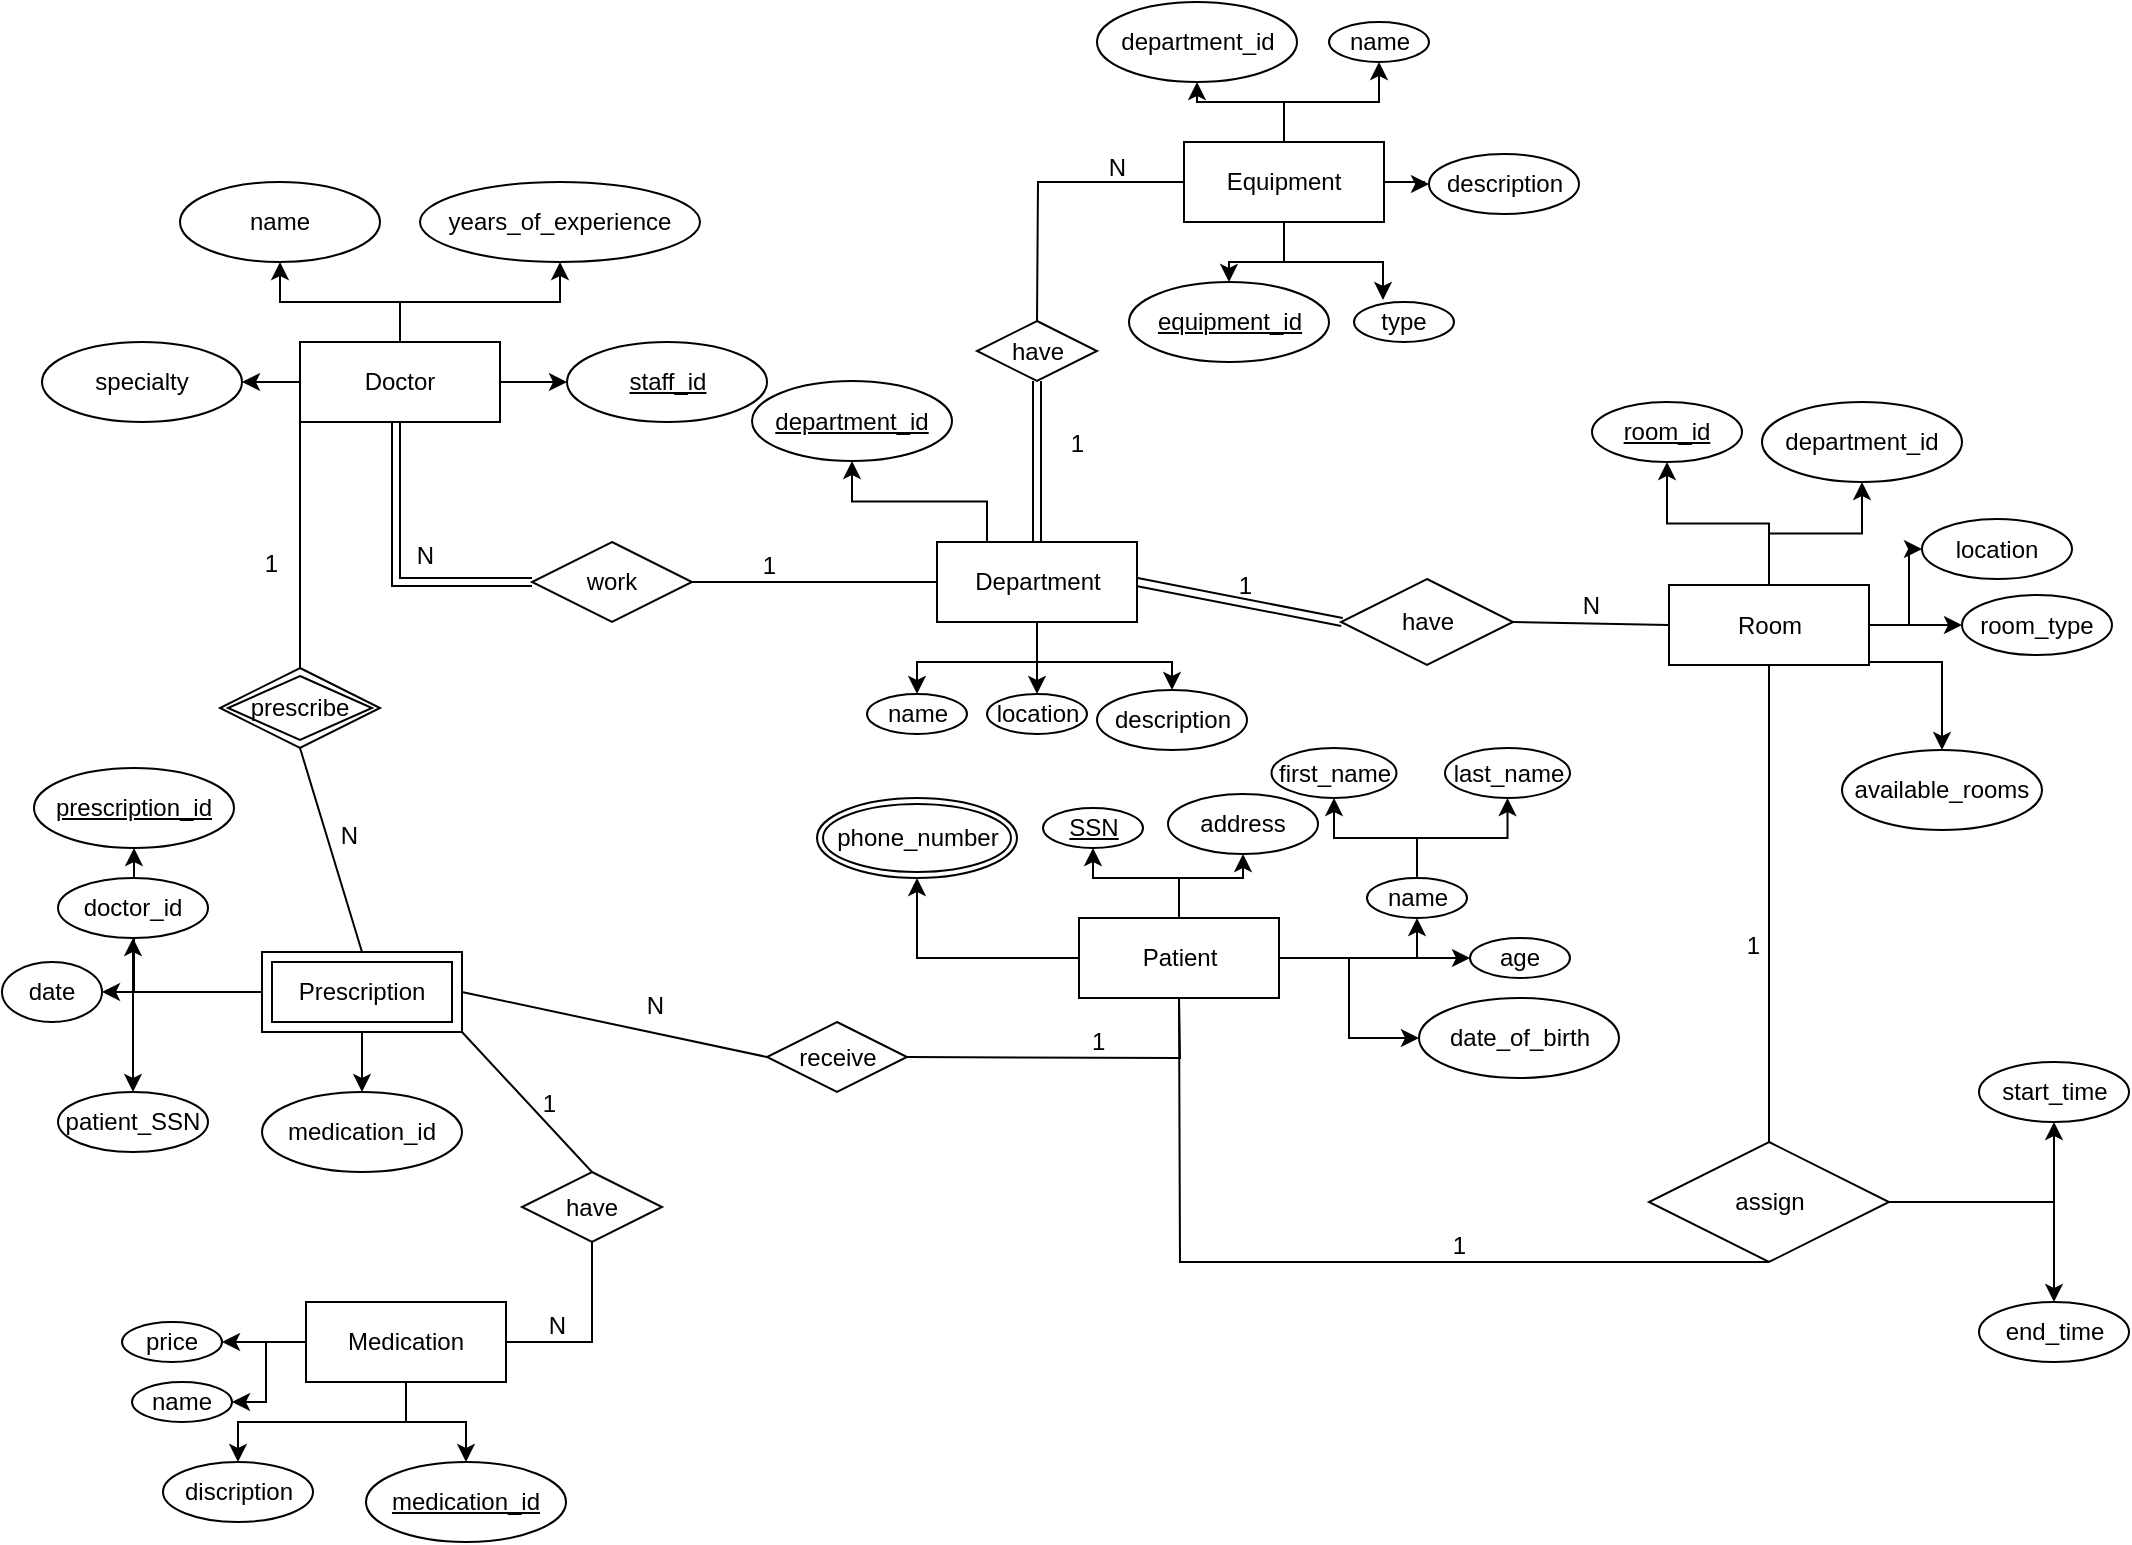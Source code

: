 <mxfile version="24.7.16">
  <diagram id="R2lEEEUBdFMjLlhIrx00" name="Page-1">
    <mxGraphModel dx="1046" dy="2235" grid="1" gridSize="10" guides="1" tooltips="1" connect="1" arrows="1" fold="1" page="1" pageScale="1" pageWidth="850" pageHeight="1100" math="0" shadow="0" extFonts="Permanent Marker^https://fonts.googleapis.com/css?family=Permanent+Marker">
      <root>
        <mxCell id="0" />
        <mxCell id="1" parent="0" />
        <mxCell id="dXFxLWVXOz6fQHLVA481-10" style="edgeStyle=orthogonalEdgeStyle;rounded=0;orthogonalLoop=1;jettySize=auto;html=1;" edge="1" parent="1" source="EnDhoQLiz2VgIZupC2fY-2" target="dXFxLWVXOz6fQHLVA481-9">
          <mxGeometry relative="1" as="geometry" />
        </mxCell>
        <mxCell id="dXFxLWVXOz6fQHLVA481-11" style="edgeStyle=orthogonalEdgeStyle;rounded=0;orthogonalLoop=1;jettySize=auto;html=1;" edge="1" parent="1" source="EnDhoQLiz2VgIZupC2fY-2" target="dXFxLWVXOz6fQHLVA481-8">
          <mxGeometry relative="1" as="geometry" />
        </mxCell>
        <mxCell id="dXFxLWVXOz6fQHLVA481-13" style="edgeStyle=orthogonalEdgeStyle;rounded=0;orthogonalLoop=1;jettySize=auto;html=1;" edge="1" parent="1" source="EnDhoQLiz2VgIZupC2fY-2" target="dXFxLWVXOz6fQHLVA481-12">
          <mxGeometry relative="1" as="geometry" />
        </mxCell>
        <mxCell id="dXFxLWVXOz6fQHLVA481-19" style="edgeStyle=orthogonalEdgeStyle;rounded=0;orthogonalLoop=1;jettySize=auto;html=1;" edge="1" parent="1" source="EnDhoQLiz2VgIZupC2fY-2" target="dXFxLWVXOz6fQHLVA481-7">
          <mxGeometry relative="1" as="geometry" />
        </mxCell>
        <mxCell id="EnDhoQLiz2VgIZupC2fY-2" value="Doctor" style="whiteSpace=wrap;html=1;align=center;" parent="1" vertex="1">
          <mxGeometry x="149" y="100" width="100" height="40" as="geometry" />
        </mxCell>
        <mxCell id="dXFxLWVXOz6fQHLVA481-22" style="edgeStyle=orthogonalEdgeStyle;rounded=0;orthogonalLoop=1;jettySize=auto;html=1;" edge="1" parent="1" source="dXFxLWVXOz6fQHLVA481-1" target="dXFxLWVXOz6fQHLVA481-21">
          <mxGeometry relative="1" as="geometry" />
        </mxCell>
        <mxCell id="dXFxLWVXOz6fQHLVA481-23" style="edgeStyle=orthogonalEdgeStyle;rounded=0;orthogonalLoop=1;jettySize=auto;html=1;" edge="1" parent="1" source="dXFxLWVXOz6fQHLVA481-1" target="dXFxLWVXOz6fQHLVA481-20">
          <mxGeometry relative="1" as="geometry" />
        </mxCell>
        <mxCell id="dXFxLWVXOz6fQHLVA481-119" style="edgeStyle=orthogonalEdgeStyle;rounded=0;orthogonalLoop=1;jettySize=auto;html=1;entryX=0.5;entryY=0;entryDx=0;entryDy=0;" edge="1" parent="1" source="dXFxLWVXOz6fQHLVA481-1" target="dXFxLWVXOz6fQHLVA481-16">
          <mxGeometry relative="1" as="geometry" />
        </mxCell>
        <mxCell id="dXFxLWVXOz6fQHLVA481-147" style="edgeStyle=orthogonalEdgeStyle;rounded=0;orthogonalLoop=1;jettySize=auto;html=1;exitX=0.25;exitY=0;exitDx=0;exitDy=0;" edge="1" parent="1" source="dXFxLWVXOz6fQHLVA481-1" target="dXFxLWVXOz6fQHLVA481-14">
          <mxGeometry relative="1" as="geometry" />
        </mxCell>
        <mxCell id="dXFxLWVXOz6fQHLVA481-1" value="Department" style="whiteSpace=wrap;html=1;align=center;" vertex="1" parent="1">
          <mxGeometry x="467.5" y="200" width="100" height="40" as="geometry" />
        </mxCell>
        <mxCell id="dXFxLWVXOz6fQHLVA481-48" style="edgeStyle=orthogonalEdgeStyle;rounded=0;orthogonalLoop=1;jettySize=auto;html=1;" edge="1" parent="1" source="dXFxLWVXOz6fQHLVA481-2" target="dXFxLWVXOz6fQHLVA481-45">
          <mxGeometry relative="1" as="geometry" />
        </mxCell>
        <mxCell id="dXFxLWVXOz6fQHLVA481-49" style="edgeStyle=orthogonalEdgeStyle;rounded=0;orthogonalLoop=1;jettySize=auto;html=1;" edge="1" parent="1" source="dXFxLWVXOz6fQHLVA481-2" target="dXFxLWVXOz6fQHLVA481-46">
          <mxGeometry relative="1" as="geometry" />
        </mxCell>
        <mxCell id="dXFxLWVXOz6fQHLVA481-50" style="edgeStyle=orthogonalEdgeStyle;rounded=0;orthogonalLoop=1;jettySize=auto;html=1;" edge="1" parent="1" source="dXFxLWVXOz6fQHLVA481-2" target="dXFxLWVXOz6fQHLVA481-47">
          <mxGeometry relative="1" as="geometry" />
        </mxCell>
        <mxCell id="dXFxLWVXOz6fQHLVA481-51" style="edgeStyle=orthogonalEdgeStyle;rounded=0;orthogonalLoop=1;jettySize=auto;html=1;" edge="1" parent="1" source="dXFxLWVXOz6fQHLVA481-2" target="dXFxLWVXOz6fQHLVA481-44">
          <mxGeometry relative="1" as="geometry" />
        </mxCell>
        <mxCell id="dXFxLWVXOz6fQHLVA481-2" value="Medication" style="whiteSpace=wrap;html=1;align=center;" vertex="1" parent="1">
          <mxGeometry x="152" y="580" width="100" height="40" as="geometry" />
        </mxCell>
        <mxCell id="dXFxLWVXOz6fQHLVA481-56" style="edgeStyle=orthogonalEdgeStyle;rounded=0;orthogonalLoop=1;jettySize=auto;html=1;" edge="1" parent="1" source="dXFxLWVXOz6fQHLVA481-3" target="dXFxLWVXOz6fQHLVA481-53">
          <mxGeometry relative="1" as="geometry" />
        </mxCell>
        <mxCell id="dXFxLWVXOz6fQHLVA481-57" style="edgeStyle=orthogonalEdgeStyle;rounded=0;orthogonalLoop=1;jettySize=auto;html=1;" edge="1" parent="1" source="dXFxLWVXOz6fQHLVA481-3" target="dXFxLWVXOz6fQHLVA481-52">
          <mxGeometry relative="1" as="geometry" />
        </mxCell>
        <mxCell id="dXFxLWVXOz6fQHLVA481-112" style="edgeStyle=orthogonalEdgeStyle;rounded=0;orthogonalLoop=1;jettySize=auto;html=1;" edge="1" parent="1" source="dXFxLWVXOz6fQHLVA481-3" target="dXFxLWVXOz6fQHLVA481-65">
          <mxGeometry relative="1" as="geometry" />
        </mxCell>
        <mxCell id="dXFxLWVXOz6fQHLVA481-113" style="edgeStyle=orthogonalEdgeStyle;rounded=0;orthogonalLoop=1;jettySize=auto;html=1;" edge="1" parent="1" source="dXFxLWVXOz6fQHLVA481-3" target="dXFxLWVXOz6fQHLVA481-64">
          <mxGeometry relative="1" as="geometry" />
        </mxCell>
        <mxCell id="dXFxLWVXOz6fQHLVA481-116" style="edgeStyle=orthogonalEdgeStyle;rounded=0;orthogonalLoop=1;jettySize=auto;html=1;" edge="1" parent="1" source="dXFxLWVXOz6fQHLVA481-3" target="dXFxLWVXOz6fQHLVA481-66">
          <mxGeometry relative="1" as="geometry" />
        </mxCell>
        <mxCell id="dXFxLWVXOz6fQHLVA481-3" value="Prescription" style="shape=ext;margin=3;double=1;whiteSpace=wrap;html=1;align=center;" vertex="1" parent="1">
          <mxGeometry x="130" y="405" width="100" height="40" as="geometry" />
        </mxCell>
        <mxCell id="dXFxLWVXOz6fQHLVA481-153" style="edgeStyle=orthogonalEdgeStyle;rounded=0;orthogonalLoop=1;jettySize=auto;html=1;entryX=0.5;entryY=1;entryDx=0;entryDy=0;" edge="1" parent="1" source="dXFxLWVXOz6fQHLVA481-4" target="dXFxLWVXOz6fQHLVA481-67">
          <mxGeometry relative="1" as="geometry" />
        </mxCell>
        <mxCell id="dXFxLWVXOz6fQHLVA481-154" style="edgeStyle=orthogonalEdgeStyle;rounded=0;orthogonalLoop=1;jettySize=auto;html=1;entryX=0.5;entryY=1;entryDx=0;entryDy=0;" edge="1" parent="1" source="dXFxLWVXOz6fQHLVA481-4" target="dXFxLWVXOz6fQHLVA481-70">
          <mxGeometry relative="1" as="geometry" />
        </mxCell>
        <mxCell id="dXFxLWVXOz6fQHLVA481-156" style="edgeStyle=orthogonalEdgeStyle;rounded=0;orthogonalLoop=1;jettySize=auto;html=1;entryX=0;entryY=0.5;entryDx=0;entryDy=0;" edge="1" parent="1" source="dXFxLWVXOz6fQHLVA481-4" target="dXFxLWVXOz6fQHLVA481-68">
          <mxGeometry relative="1" as="geometry" />
        </mxCell>
        <mxCell id="dXFxLWVXOz6fQHLVA481-157" style="edgeStyle=orthogonalEdgeStyle;rounded=0;orthogonalLoop=1;jettySize=auto;html=1;" edge="1" parent="1" source="dXFxLWVXOz6fQHLVA481-4" target="dXFxLWVXOz6fQHLVA481-69">
          <mxGeometry relative="1" as="geometry" />
        </mxCell>
        <mxCell id="dXFxLWVXOz6fQHLVA481-165" style="edgeStyle=orthogonalEdgeStyle;rounded=0;orthogonalLoop=1;jettySize=auto;html=1;" edge="1" parent="1" source="dXFxLWVXOz6fQHLVA481-4" target="dXFxLWVXOz6fQHLVA481-73">
          <mxGeometry relative="1" as="geometry">
            <Array as="points">
              <mxPoint x="970" y="260" />
            </Array>
          </mxGeometry>
        </mxCell>
        <mxCell id="dXFxLWVXOz6fQHLVA481-4" value="Room" style="whiteSpace=wrap;html=1;align=center;" vertex="1" parent="1">
          <mxGeometry x="833.5" y="221.5" width="100" height="40" as="geometry" />
        </mxCell>
        <mxCell id="dXFxLWVXOz6fQHLVA481-126" style="edgeStyle=orthogonalEdgeStyle;rounded=0;orthogonalLoop=1;jettySize=auto;html=1;" edge="1" parent="1" source="dXFxLWVXOz6fQHLVA481-5" target="dXFxLWVXOz6fQHLVA481-79">
          <mxGeometry relative="1" as="geometry" />
        </mxCell>
        <mxCell id="dXFxLWVXOz6fQHLVA481-127" style="edgeStyle=orthogonalEdgeStyle;rounded=0;orthogonalLoop=1;jettySize=auto;html=1;" edge="1" parent="1" source="dXFxLWVXOz6fQHLVA481-5" target="dXFxLWVXOz6fQHLVA481-74">
          <mxGeometry relative="1" as="geometry" />
        </mxCell>
        <mxCell id="dXFxLWVXOz6fQHLVA481-129" style="edgeStyle=orthogonalEdgeStyle;rounded=0;orthogonalLoop=1;jettySize=auto;html=1;" edge="1" parent="1" source="dXFxLWVXOz6fQHLVA481-5" target="dXFxLWVXOz6fQHLVA481-75">
          <mxGeometry relative="1" as="geometry" />
        </mxCell>
        <mxCell id="dXFxLWVXOz6fQHLVA481-130" style="edgeStyle=orthogonalEdgeStyle;rounded=0;orthogonalLoop=1;jettySize=auto;html=1;" edge="1" parent="1" source="dXFxLWVXOz6fQHLVA481-5" target="dXFxLWVXOz6fQHLVA481-78">
          <mxGeometry relative="1" as="geometry" />
        </mxCell>
        <mxCell id="dXFxLWVXOz6fQHLVA481-5" value="Equipment" style="whiteSpace=wrap;html=1;align=center;" vertex="1" parent="1">
          <mxGeometry x="591" width="100" height="40" as="geometry" />
        </mxCell>
        <mxCell id="dXFxLWVXOz6fQHLVA481-7" value="staff_id" style="ellipse;whiteSpace=wrap;html=1;align=center;fontStyle=4;" vertex="1" parent="1">
          <mxGeometry x="282.5" y="100" width="100" height="40" as="geometry" />
        </mxCell>
        <mxCell id="dXFxLWVXOz6fQHLVA481-8" value="name" style="ellipse;whiteSpace=wrap;html=1;align=center;" vertex="1" parent="1">
          <mxGeometry x="89" y="20" width="100" height="40" as="geometry" />
        </mxCell>
        <mxCell id="dXFxLWVXOz6fQHLVA481-9" value="specialty" style="ellipse;whiteSpace=wrap;html=1;align=center;" vertex="1" parent="1">
          <mxGeometry x="20.0" y="100" width="100" height="40" as="geometry" />
        </mxCell>
        <mxCell id="dXFxLWVXOz6fQHLVA481-12" value="years_of_experience" style="ellipse;whiteSpace=wrap;html=1;align=center;" vertex="1" parent="1">
          <mxGeometry x="209" y="20" width="140" height="40" as="geometry" />
        </mxCell>
        <mxCell id="dXFxLWVXOz6fQHLVA481-14" value="department_id " style="ellipse;whiteSpace=wrap;html=1;align=center;fontStyle=4;" vertex="1" parent="1">
          <mxGeometry x="375.0" y="119.5" width="100" height="40" as="geometry" />
        </mxCell>
        <mxCell id="dXFxLWVXOz6fQHLVA481-16" value="name" style="ellipse;whiteSpace=wrap;html=1;align=center;" vertex="1" parent="1">
          <mxGeometry x="432.5" y="276" width="50" height="20" as="geometry" />
        </mxCell>
        <mxCell id="dXFxLWVXOz6fQHLVA481-20" value="description" style="ellipse;whiteSpace=wrap;html=1;align=center;" vertex="1" parent="1">
          <mxGeometry x="547.5" y="274" width="75" height="30" as="geometry" />
        </mxCell>
        <mxCell id="dXFxLWVXOz6fQHLVA481-21" value="location" style="ellipse;whiteSpace=wrap;html=1;align=center;" vertex="1" parent="1">
          <mxGeometry x="492.5" y="276" width="50" height="20" as="geometry" />
        </mxCell>
        <mxCell id="dXFxLWVXOz6fQHLVA481-44" value="medication_id " style="ellipse;whiteSpace=wrap;html=1;align=center;fontStyle=4;" vertex="1" parent="1">
          <mxGeometry x="182.0" y="660" width="100" height="40" as="geometry" />
        </mxCell>
        <mxCell id="dXFxLWVXOz6fQHLVA481-45" value="name" style="ellipse;whiteSpace=wrap;html=1;align=center;" vertex="1" parent="1">
          <mxGeometry x="65" y="620" width="50" height="20" as="geometry" />
        </mxCell>
        <mxCell id="dXFxLWVXOz6fQHLVA481-46" value="discription" style="ellipse;whiteSpace=wrap;html=1;align=center;" vertex="1" parent="1">
          <mxGeometry x="80.5" y="660" width="75" height="30" as="geometry" />
        </mxCell>
        <mxCell id="dXFxLWVXOz6fQHLVA481-47" value="price" style="ellipse;whiteSpace=wrap;html=1;align=center;" vertex="1" parent="1">
          <mxGeometry x="60" y="590" width="50" height="20" as="geometry" />
        </mxCell>
        <mxCell id="dXFxLWVXOz6fQHLVA481-52" value="prescription_id " style="ellipse;whiteSpace=wrap;html=1;align=center;fontStyle=4;" vertex="1" parent="1">
          <mxGeometry x="16.0" y="313" width="100" height="40" as="geometry" />
        </mxCell>
        <mxCell id="dXFxLWVXOz6fQHLVA481-53" value="date" style="ellipse;whiteSpace=wrap;html=1;align=center;" vertex="1" parent="1">
          <mxGeometry y="410" width="50" height="30" as="geometry" />
        </mxCell>
        <mxCell id="dXFxLWVXOz6fQHLVA481-64" value="doctor_id " style="ellipse;whiteSpace=wrap;html=1;align=center;" vertex="1" parent="1">
          <mxGeometry x="28" y="368" width="75" height="30" as="geometry" />
        </mxCell>
        <mxCell id="dXFxLWVXOz6fQHLVA481-65" value="patient_SSN " style="ellipse;whiteSpace=wrap;html=1;align=center;" vertex="1" parent="1">
          <mxGeometry x="28" y="475" width="75" height="30" as="geometry" />
        </mxCell>
        <mxCell id="dXFxLWVXOz6fQHLVA481-66" value="medication_id " style="ellipse;whiteSpace=wrap;html=1;align=center;" vertex="1" parent="1">
          <mxGeometry x="130.0" y="475" width="100" height="40" as="geometry" />
        </mxCell>
        <mxCell id="dXFxLWVXOz6fQHLVA481-67" value="room_id " style="ellipse;whiteSpace=wrap;html=1;align=center;fontStyle=4;" vertex="1" parent="1">
          <mxGeometry x="795" y="130" width="75" height="30" as="geometry" />
        </mxCell>
        <mxCell id="dXFxLWVXOz6fQHLVA481-68" value="location" style="ellipse;whiteSpace=wrap;html=1;align=center;" vertex="1" parent="1">
          <mxGeometry x="960" y="188.5" width="75" height="30" as="geometry" />
        </mxCell>
        <mxCell id="dXFxLWVXOz6fQHLVA481-69" value="room_type" style="ellipse;whiteSpace=wrap;html=1;align=center;" vertex="1" parent="1">
          <mxGeometry x="980" y="226.5" width="75" height="30" as="geometry" />
        </mxCell>
        <mxCell id="dXFxLWVXOz6fQHLVA481-70" value="department_id " style="ellipse;whiteSpace=wrap;html=1;align=center;" vertex="1" parent="1">
          <mxGeometry x="880.0" y="130" width="100" height="40" as="geometry" />
        </mxCell>
        <mxCell id="dXFxLWVXOz6fQHLVA481-71" value="start_time" style="ellipse;whiteSpace=wrap;html=1;align=center;" vertex="1" parent="1">
          <mxGeometry x="988.5" y="460" width="75" height="30" as="geometry" />
        </mxCell>
        <mxCell id="dXFxLWVXOz6fQHLVA481-72" value="end_time" style="ellipse;whiteSpace=wrap;html=1;align=center;" vertex="1" parent="1">
          <mxGeometry x="988.5" y="580" width="75" height="30" as="geometry" />
        </mxCell>
        <mxCell id="dXFxLWVXOz6fQHLVA481-73" value="available_rooms" style="ellipse;whiteSpace=wrap;html=1;align=center;" vertex="1" parent="1">
          <mxGeometry x="920.0" y="304" width="100" height="40" as="geometry" />
        </mxCell>
        <mxCell id="dXFxLWVXOz6fQHLVA481-74" value="equipment_id" style="ellipse;whiteSpace=wrap;html=1;align=center;fontStyle=4;" vertex="1" parent="1">
          <mxGeometry x="563.5" y="70" width="100" height="40" as="geometry" />
        </mxCell>
        <mxCell id="dXFxLWVXOz6fQHLVA481-75" value="name" style="ellipse;whiteSpace=wrap;html=1;align=center;" vertex="1" parent="1">
          <mxGeometry x="663.5" y="-60" width="50" height="20" as="geometry" />
        </mxCell>
        <mxCell id="dXFxLWVXOz6fQHLVA481-76" value="type" style="ellipse;whiteSpace=wrap;html=1;align=center;" vertex="1" parent="1">
          <mxGeometry x="676" y="80" width="50" height="20" as="geometry" />
        </mxCell>
        <mxCell id="dXFxLWVXOz6fQHLVA481-78" value="description" style="ellipse;whiteSpace=wrap;html=1;align=center;" vertex="1" parent="1">
          <mxGeometry x="713.5" y="6" width="75" height="30" as="geometry" />
        </mxCell>
        <mxCell id="dXFxLWVXOz6fQHLVA481-79" value="department_id " style="ellipse;whiteSpace=wrap;html=1;align=center;" vertex="1" parent="1">
          <mxGeometry x="547.5" y="-70" width="100" height="40" as="geometry" />
        </mxCell>
        <mxCell id="dXFxLWVXOz6fQHLVA481-87" value="work" style="shape=rhombus;perimeter=rhombusPerimeter;whiteSpace=wrap;html=1;align=center;" vertex="1" parent="1">
          <mxGeometry x="265" y="200" width="80" height="40" as="geometry" />
        </mxCell>
        <mxCell id="dXFxLWVXOz6fQHLVA481-96" value="" style="endArrow=none;html=1;rounded=0;entryX=1;entryY=0.5;entryDx=0;entryDy=0;exitX=0;exitY=0.5;exitDx=0;exitDy=0;" edge="1" parent="1" source="dXFxLWVXOz6fQHLVA481-1" target="dXFxLWVXOz6fQHLVA481-87">
          <mxGeometry relative="1" as="geometry">
            <mxPoint x="455" y="300" as="sourcePoint" />
            <mxPoint x="295" y="300" as="targetPoint" />
          </mxGeometry>
        </mxCell>
        <mxCell id="dXFxLWVXOz6fQHLVA481-97" value="1" style="resizable=0;html=1;whiteSpace=wrap;align=right;verticalAlign=bottom;" connectable="0" vertex="1" parent="dXFxLWVXOz6fQHLVA481-96">
          <mxGeometry x="1" relative="1" as="geometry">
            <mxPoint x="43" as="offset" />
          </mxGeometry>
        </mxCell>
        <mxCell id="dXFxLWVXOz6fQHLVA481-106" value="" style="shape=link;html=1;rounded=0;entryX=0;entryY=0.5;entryDx=0;entryDy=0;" edge="1" parent="1" target="dXFxLWVXOz6fQHLVA481-87">
          <mxGeometry relative="1" as="geometry">
            <mxPoint x="197" y="140" as="sourcePoint" />
            <mxPoint x="262" y="220" as="targetPoint" />
            <Array as="points">
              <mxPoint x="197" y="220" />
            </Array>
          </mxGeometry>
        </mxCell>
        <mxCell id="dXFxLWVXOz6fQHLVA481-107" value="N" style="resizable=0;html=1;whiteSpace=wrap;align=right;verticalAlign=bottom;" connectable="0" vertex="1" parent="dXFxLWVXOz6fQHLVA481-106">
          <mxGeometry x="1" relative="1" as="geometry">
            <mxPoint x="-48" y="-5" as="offset" />
          </mxGeometry>
        </mxCell>
        <mxCell id="dXFxLWVXOz6fQHLVA481-37" style="edgeStyle=orthogonalEdgeStyle;rounded=0;orthogonalLoop=1;jettySize=auto;html=1;" edge="1" parent="1" source="EnDhoQLiz2VgIZupC2fY-3" target="dXFxLWVXOz6fQHLVA481-32">
          <mxGeometry relative="1" as="geometry" />
        </mxCell>
        <mxCell id="dXFxLWVXOz6fQHLVA481-38" style="edgeStyle=orthogonalEdgeStyle;rounded=0;orthogonalLoop=1;jettySize=auto;html=1;" edge="1" parent="1" source="EnDhoQLiz2VgIZupC2fY-3" target="dXFxLWVXOz6fQHLVA481-27">
          <mxGeometry relative="1" as="geometry" />
        </mxCell>
        <mxCell id="dXFxLWVXOz6fQHLVA481-39" style="edgeStyle=orthogonalEdgeStyle;rounded=0;orthogonalLoop=1;jettySize=auto;html=1;" edge="1" parent="1" source="EnDhoQLiz2VgIZupC2fY-3" target="dXFxLWVXOz6fQHLVA481-31">
          <mxGeometry relative="1" as="geometry" />
        </mxCell>
        <mxCell id="dXFxLWVXOz6fQHLVA481-43" style="edgeStyle=orthogonalEdgeStyle;rounded=0;orthogonalLoop=1;jettySize=auto;html=1;" edge="1" parent="1" source="EnDhoQLiz2VgIZupC2fY-3" target="dXFxLWVXOz6fQHLVA481-24">
          <mxGeometry relative="1" as="geometry" />
        </mxCell>
        <mxCell id="dXFxLWVXOz6fQHLVA481-63" style="edgeStyle=orthogonalEdgeStyle;rounded=0;orthogonalLoop=1;jettySize=auto;html=1;entryX=0.5;entryY=1;entryDx=0;entryDy=0;" edge="1" parent="1" source="EnDhoQLiz2VgIZupC2fY-3" target="dXFxLWVXOz6fQHLVA481-59">
          <mxGeometry relative="1" as="geometry" />
        </mxCell>
        <mxCell id="dXFxLWVXOz6fQHLVA481-84" style="edgeStyle=orthogonalEdgeStyle;rounded=0;orthogonalLoop=1;jettySize=auto;html=1;entryX=0;entryY=0.5;entryDx=0;entryDy=0;" edge="1" parent="1" source="EnDhoQLiz2VgIZupC2fY-3" target="dXFxLWVXOz6fQHLVA481-30">
          <mxGeometry relative="1" as="geometry" />
        </mxCell>
        <mxCell id="EnDhoQLiz2VgIZupC2fY-3" value="Patient" style="whiteSpace=wrap;html=1;align=center;" parent="1" vertex="1">
          <mxGeometry x="538.5" y="388" width="100" height="40" as="geometry" />
        </mxCell>
        <mxCell id="dXFxLWVXOz6fQHLVA481-24" value="SSN" style="ellipse;whiteSpace=wrap;html=1;align=center;fontStyle=4;" vertex="1" parent="1">
          <mxGeometry x="520.5" y="333" width="50" height="20" as="geometry" />
        </mxCell>
        <mxCell id="dXFxLWVXOz6fQHLVA481-25" value="first_name" style="ellipse;whiteSpace=wrap;html=1;align=center;" vertex="1" parent="1">
          <mxGeometry x="634.75" y="303" width="62.5" height="25" as="geometry" />
        </mxCell>
        <mxCell id="dXFxLWVXOz6fQHLVA481-26" value="last_name" style="ellipse;whiteSpace=wrap;html=1;align=center;" vertex="1" parent="1">
          <mxGeometry x="721.5" y="303" width="62.5" height="25" as="geometry" />
        </mxCell>
        <mxCell id="dXFxLWVXOz6fQHLVA481-27" value="address" style="ellipse;whiteSpace=wrap;html=1;align=center;" vertex="1" parent="1">
          <mxGeometry x="583" y="326" width="75" height="30" as="geometry" />
        </mxCell>
        <mxCell id="dXFxLWVXOz6fQHLVA481-30" value="age" style="ellipse;whiteSpace=wrap;html=1;align=center;" vertex="1" parent="1">
          <mxGeometry x="734" y="398" width="50" height="20" as="geometry" />
        </mxCell>
        <mxCell id="dXFxLWVXOz6fQHLVA481-31" value="date_of_birth" style="ellipse;whiteSpace=wrap;html=1;align=center;" vertex="1" parent="1">
          <mxGeometry x="708.5" y="428" width="100" height="40" as="geometry" />
        </mxCell>
        <mxCell id="dXFxLWVXOz6fQHLVA481-32" value="phone_number" style="ellipse;shape=doubleEllipse;margin=3;whiteSpace=wrap;html=1;align=center;" vertex="1" parent="1">
          <mxGeometry x="407.5" y="328" width="100" height="40" as="geometry" />
        </mxCell>
        <mxCell id="dXFxLWVXOz6fQHLVA481-62" style="edgeStyle=orthogonalEdgeStyle;rounded=0;orthogonalLoop=1;jettySize=auto;html=1;" edge="1" parent="1" source="dXFxLWVXOz6fQHLVA481-59" target="dXFxLWVXOz6fQHLVA481-26">
          <mxGeometry relative="1" as="geometry" />
        </mxCell>
        <mxCell id="dXFxLWVXOz6fQHLVA481-83" style="edgeStyle=orthogonalEdgeStyle;rounded=0;orthogonalLoop=1;jettySize=auto;html=1;entryX=0.5;entryY=1;entryDx=0;entryDy=0;" edge="1" parent="1" source="dXFxLWVXOz6fQHLVA481-59" target="dXFxLWVXOz6fQHLVA481-25">
          <mxGeometry relative="1" as="geometry" />
        </mxCell>
        <mxCell id="dXFxLWVXOz6fQHLVA481-59" value="name" style="ellipse;whiteSpace=wrap;html=1;align=center;" vertex="1" parent="1">
          <mxGeometry x="682.5" y="368" width="50" height="20" as="geometry" />
        </mxCell>
        <mxCell id="dXFxLWVXOz6fQHLVA481-108" value="receive" style="shape=rhombus;perimeter=rhombusPerimeter;whiteSpace=wrap;html=1;align=center;" vertex="1" parent="1">
          <mxGeometry x="382.5" y="440" width="70" height="35" as="geometry" />
        </mxCell>
        <mxCell id="dXFxLWVXOz6fQHLVA481-115" value="prescribe" style="shape=rhombus;double=1;perimeter=rhombusPerimeter;whiteSpace=wrap;html=1;align=center;" vertex="1" parent="1">
          <mxGeometry x="109" y="263" width="80" height="40" as="geometry" />
        </mxCell>
        <mxCell id="dXFxLWVXOz6fQHLVA481-120" value="" style="endArrow=none;html=1;rounded=0;exitX=0.5;exitY=1;exitDx=0;exitDy=0;entryX=0.5;entryY=0;entryDx=0;entryDy=0;" edge="1" parent="1" source="dXFxLWVXOz6fQHLVA481-4" target="dXFxLWVXOz6fQHLVA481-122">
          <mxGeometry relative="1" as="geometry">
            <mxPoint x="793.25" y="326.5" as="sourcePoint" />
            <mxPoint x="883.5" y="326.5" as="targetPoint" />
          </mxGeometry>
        </mxCell>
        <mxCell id="dXFxLWVXOz6fQHLVA481-121" value="1" style="resizable=0;html=1;whiteSpace=wrap;align=right;verticalAlign=bottom;" connectable="0" vertex="1" parent="dXFxLWVXOz6fQHLVA481-120">
          <mxGeometry x="1" relative="1" as="geometry">
            <mxPoint x="-3" y="-90" as="offset" />
          </mxGeometry>
        </mxCell>
        <mxCell id="dXFxLWVXOz6fQHLVA481-141" style="edgeStyle=orthogonalEdgeStyle;rounded=0;orthogonalLoop=1;jettySize=auto;html=1;" edge="1" parent="1" source="dXFxLWVXOz6fQHLVA481-122" target="dXFxLWVXOz6fQHLVA481-71">
          <mxGeometry relative="1" as="geometry" />
        </mxCell>
        <mxCell id="dXFxLWVXOz6fQHLVA481-142" style="edgeStyle=orthogonalEdgeStyle;rounded=0;orthogonalLoop=1;jettySize=auto;html=1;" edge="1" parent="1" source="dXFxLWVXOz6fQHLVA481-122" target="dXFxLWVXOz6fQHLVA481-72">
          <mxGeometry relative="1" as="geometry" />
        </mxCell>
        <mxCell id="dXFxLWVXOz6fQHLVA481-122" value="assign" style="shape=rhombus;perimeter=rhombusPerimeter;whiteSpace=wrap;html=1;align=center;" vertex="1" parent="1">
          <mxGeometry x="823.5" y="500" width="120" height="60" as="geometry" />
        </mxCell>
        <mxCell id="dXFxLWVXOz6fQHLVA481-125" value="have" style="shape=rhombus;perimeter=rhombusPerimeter;whiteSpace=wrap;html=1;align=center;" vertex="1" parent="1">
          <mxGeometry x="669.5" y="218.5" width="86" height="43" as="geometry" />
        </mxCell>
        <mxCell id="dXFxLWVXOz6fQHLVA481-128" style="edgeStyle=orthogonalEdgeStyle;rounded=0;orthogonalLoop=1;jettySize=auto;html=1;entryX=0.29;entryY=-0.05;entryDx=0;entryDy=0;entryPerimeter=0;" edge="1" parent="1" source="dXFxLWVXOz6fQHLVA481-5" target="dXFxLWVXOz6fQHLVA481-76">
          <mxGeometry relative="1" as="geometry" />
        </mxCell>
        <mxCell id="dXFxLWVXOz6fQHLVA481-131" value="" style="endArrow=none;html=1;rounded=0;entryX=0.5;entryY=1;entryDx=0;entryDy=0;exitX=1;exitY=0.5;exitDx=0;exitDy=0;" edge="1" parent="1" source="dXFxLWVXOz6fQHLVA481-108" target="EnDhoQLiz2VgIZupC2fY-3">
          <mxGeometry relative="1" as="geometry">
            <mxPoint x="483.5" y="457.5" as="sourcePoint" />
            <mxPoint x="584.5" y="428" as="targetPoint" />
            <Array as="points">
              <mxPoint x="589" y="458" />
            </Array>
          </mxGeometry>
        </mxCell>
        <mxCell id="dXFxLWVXOz6fQHLVA481-133" value="N" style="resizable=0;html=1;whiteSpace=wrap;align=right;verticalAlign=bottom;" connectable="0" vertex="1" parent="dXFxLWVXOz6fQHLVA481-131">
          <mxGeometry x="1" relative="1" as="geometry">
            <mxPoint x="-256" y="12" as="offset" />
          </mxGeometry>
        </mxCell>
        <mxCell id="dXFxLWVXOz6fQHLVA481-134" value="" style="endArrow=none;html=1;rounded=0;exitX=1;exitY=0.5;exitDx=0;exitDy=0;entryX=0;entryY=0.5;entryDx=0;entryDy=0;" edge="1" parent="1" source="dXFxLWVXOz6fQHLVA481-3" target="dXFxLWVXOz6fQHLVA481-108">
          <mxGeometry relative="1" as="geometry">
            <mxPoint x="349" y="490" as="sourcePoint" />
            <mxPoint x="509" y="490" as="targetPoint" />
            <Array as="points" />
          </mxGeometry>
        </mxCell>
        <mxCell id="dXFxLWVXOz6fQHLVA481-135" value="1" style="resizable=0;html=1;whiteSpace=wrap;align=left;verticalAlign=bottom;" connectable="0" vertex="1" parent="dXFxLWVXOz6fQHLVA481-134">
          <mxGeometry x="-1" relative="1" as="geometry">
            <mxPoint x="313" y="33" as="offset" />
          </mxGeometry>
        </mxCell>
        <mxCell id="dXFxLWVXOz6fQHLVA481-117" value="have" style="shape=rhombus;perimeter=rhombusPerimeter;whiteSpace=wrap;html=1;align=center;" vertex="1" parent="1">
          <mxGeometry x="260" y="515" width="70" height="35" as="geometry" />
        </mxCell>
        <mxCell id="dXFxLWVXOz6fQHLVA481-137" value="" style="endArrow=none;html=1;rounded=0;exitX=0;exitY=1;exitDx=0;exitDy=0;entryX=0.5;entryY=0;entryDx=0;entryDy=0;" edge="1" parent="1" source="EnDhoQLiz2VgIZupC2fY-2" target="dXFxLWVXOz6fQHLVA481-115">
          <mxGeometry relative="1" as="geometry">
            <mxPoint x="170" y="310" as="sourcePoint" />
            <mxPoint x="330" y="310" as="targetPoint" />
          </mxGeometry>
        </mxCell>
        <mxCell id="dXFxLWVXOz6fQHLVA481-138" value="1" style="resizable=0;html=1;whiteSpace=wrap;align=right;verticalAlign=bottom;" connectable="0" vertex="1" parent="dXFxLWVXOz6fQHLVA481-137">
          <mxGeometry x="1" relative="1" as="geometry">
            <mxPoint x="-10" y="-44" as="offset" />
          </mxGeometry>
        </mxCell>
        <mxCell id="dXFxLWVXOz6fQHLVA481-139" value="" style="endArrow=none;html=1;rounded=0;entryX=0.5;entryY=0;entryDx=0;entryDy=0;exitX=0.5;exitY=1;exitDx=0;exitDy=0;" edge="1" parent="1" source="dXFxLWVXOz6fQHLVA481-115" target="dXFxLWVXOz6fQHLVA481-3">
          <mxGeometry relative="1" as="geometry">
            <mxPoint x="280" y="250" as="sourcePoint" />
            <mxPoint x="440" y="250" as="targetPoint" />
          </mxGeometry>
        </mxCell>
        <mxCell id="dXFxLWVXOz6fQHLVA481-140" value="N" style="resizable=0;html=1;whiteSpace=wrap;align=right;verticalAlign=bottom;" connectable="0" vertex="1" parent="dXFxLWVXOz6fQHLVA481-139">
          <mxGeometry x="1" relative="1" as="geometry">
            <mxPoint y="-49" as="offset" />
          </mxGeometry>
        </mxCell>
        <mxCell id="dXFxLWVXOz6fQHLVA481-143" value="" style="shape=link;html=1;rounded=0;exitX=1;exitY=0.5;exitDx=0;exitDy=0;" edge="1" parent="1" source="dXFxLWVXOz6fQHLVA481-1">
          <mxGeometry relative="1" as="geometry">
            <mxPoint x="590" y="250" as="sourcePoint" />
            <mxPoint x="670" y="240" as="targetPoint" />
          </mxGeometry>
        </mxCell>
        <mxCell id="dXFxLWVXOz6fQHLVA481-144" value="1" style="resizable=0;html=1;whiteSpace=wrap;align=right;verticalAlign=bottom;" connectable="0" vertex="1" parent="dXFxLWVXOz6fQHLVA481-143">
          <mxGeometry x="1" relative="1" as="geometry">
            <mxPoint x="-44" y="-10" as="offset" />
          </mxGeometry>
        </mxCell>
        <mxCell id="dXFxLWVXOz6fQHLVA481-145" value="" style="endArrow=none;html=1;rounded=0;exitX=1;exitY=0.5;exitDx=0;exitDy=0;entryX=0;entryY=0.5;entryDx=0;entryDy=0;" edge="1" parent="1" source="dXFxLWVXOz6fQHLVA481-125" target="dXFxLWVXOz6fQHLVA481-4">
          <mxGeometry relative="1" as="geometry">
            <mxPoint x="590" y="250" as="sourcePoint" />
            <mxPoint x="750" y="250" as="targetPoint" />
          </mxGeometry>
        </mxCell>
        <mxCell id="dXFxLWVXOz6fQHLVA481-146" value="N" style="resizable=0;html=1;whiteSpace=wrap;align=right;verticalAlign=bottom;" connectable="0" vertex="1" parent="dXFxLWVXOz6fQHLVA481-145">
          <mxGeometry x="1" relative="1" as="geometry">
            <mxPoint x="-33" y="-1" as="offset" />
          </mxGeometry>
        </mxCell>
        <mxCell id="dXFxLWVXOz6fQHLVA481-148" value="have" style="shape=rhombus;perimeter=rhombusPerimeter;whiteSpace=wrap;html=1;align=center;" vertex="1" parent="1">
          <mxGeometry x="487.5" y="89.5" width="60" height="30" as="geometry" />
        </mxCell>
        <mxCell id="dXFxLWVXOz6fQHLVA481-149" value="" style="shape=link;html=1;rounded=0;exitX=0.5;exitY=0;exitDx=0;exitDy=0;entryX=0.5;entryY=1;entryDx=0;entryDy=0;" edge="1" parent="1" source="dXFxLWVXOz6fQHLVA481-1" target="dXFxLWVXOz6fQHLVA481-148">
          <mxGeometry relative="1" as="geometry">
            <mxPoint x="530" y="200" as="sourcePoint" />
            <mxPoint x="603.5" y="130.5" as="targetPoint" />
            <Array as="points" />
          </mxGeometry>
        </mxCell>
        <mxCell id="dXFxLWVXOz6fQHLVA481-150" value="1" style="resizable=0;html=1;whiteSpace=wrap;align=right;verticalAlign=bottom;" connectable="0" vertex="1" parent="dXFxLWVXOz6fQHLVA481-149">
          <mxGeometry x="1" relative="1" as="geometry">
            <mxPoint x="25" y="40" as="offset" />
          </mxGeometry>
        </mxCell>
        <mxCell id="dXFxLWVXOz6fQHLVA481-151" value="" style="endArrow=none;html=1;rounded=0;entryX=0;entryY=0.5;entryDx=0;entryDy=0;exitX=0.5;exitY=0;exitDx=0;exitDy=0;" edge="1" parent="1" source="dXFxLWVXOz6fQHLVA481-148" target="dXFxLWVXOz6fQHLVA481-5">
          <mxGeometry relative="1" as="geometry">
            <mxPoint x="450" y="180" as="sourcePoint" />
            <mxPoint x="610" y="180" as="targetPoint" />
            <Array as="points">
              <mxPoint x="518" y="20" />
            </Array>
          </mxGeometry>
        </mxCell>
        <mxCell id="dXFxLWVXOz6fQHLVA481-152" value="N" style="resizable=0;html=1;whiteSpace=wrap;align=right;verticalAlign=bottom;" connectable="0" vertex="1" parent="dXFxLWVXOz6fQHLVA481-151">
          <mxGeometry x="1" relative="1" as="geometry">
            <mxPoint x="-27" y="1" as="offset" />
          </mxGeometry>
        </mxCell>
        <mxCell id="dXFxLWVXOz6fQHLVA481-159" value="" style="endArrow=none;html=1;rounded=0;entryX=0.5;entryY=1;entryDx=0;entryDy=0;exitX=0.5;exitY=1;exitDx=0;exitDy=0;" edge="1" parent="1" source="EnDhoQLiz2VgIZupC2fY-3" target="dXFxLWVXOz6fQHLVA481-122">
          <mxGeometry relative="1" as="geometry">
            <mxPoint x="740" y="430" as="sourcePoint" />
            <mxPoint x="900" y="430" as="targetPoint" />
            <Array as="points">
              <mxPoint x="589" y="560" />
            </Array>
          </mxGeometry>
        </mxCell>
        <mxCell id="dXFxLWVXOz6fQHLVA481-160" value="1" style="resizable=0;html=1;whiteSpace=wrap;align=right;verticalAlign=bottom;" connectable="0" vertex="1" parent="dXFxLWVXOz6fQHLVA481-159">
          <mxGeometry x="1" relative="1" as="geometry">
            <mxPoint x="-150" as="offset" />
          </mxGeometry>
        </mxCell>
        <mxCell id="dXFxLWVXOz6fQHLVA481-161" value="" style="endArrow=none;html=1;rounded=0;exitX=1;exitY=1;exitDx=0;exitDy=0;entryX=0.5;entryY=0;entryDx=0;entryDy=0;" edge="1" parent="1" source="dXFxLWVXOz6fQHLVA481-3" target="dXFxLWVXOz6fQHLVA481-117">
          <mxGeometry relative="1" as="geometry">
            <mxPoint x="340" y="510" as="sourcePoint" />
            <mxPoint x="500" y="510" as="targetPoint" />
          </mxGeometry>
        </mxCell>
        <mxCell id="dXFxLWVXOz6fQHLVA481-162" value="1" style="resizable=0;html=1;whiteSpace=wrap;align=right;verticalAlign=bottom;" connectable="0" vertex="1" parent="dXFxLWVXOz6fQHLVA481-161">
          <mxGeometry x="1" relative="1" as="geometry">
            <mxPoint x="-16" y="-25" as="offset" />
          </mxGeometry>
        </mxCell>
        <mxCell id="dXFxLWVXOz6fQHLVA481-163" value="" style="endArrow=none;html=1;rounded=0;entryX=1;entryY=0.5;entryDx=0;entryDy=0;exitX=0.5;exitY=1;exitDx=0;exitDy=0;" edge="1" parent="1" source="dXFxLWVXOz6fQHLVA481-117" target="dXFxLWVXOz6fQHLVA481-2">
          <mxGeometry relative="1" as="geometry">
            <mxPoint x="340" y="510" as="sourcePoint" />
            <mxPoint x="500" y="510" as="targetPoint" />
            <Array as="points">
              <mxPoint x="295" y="600" />
            </Array>
          </mxGeometry>
        </mxCell>
        <mxCell id="dXFxLWVXOz6fQHLVA481-164" value="N" style="resizable=0;html=1;whiteSpace=wrap;align=right;verticalAlign=bottom;" connectable="0" vertex="1" parent="dXFxLWVXOz6fQHLVA481-163">
          <mxGeometry x="1" relative="1" as="geometry">
            <mxPoint x="31" as="offset" />
          </mxGeometry>
        </mxCell>
      </root>
    </mxGraphModel>
  </diagram>
</mxfile>
